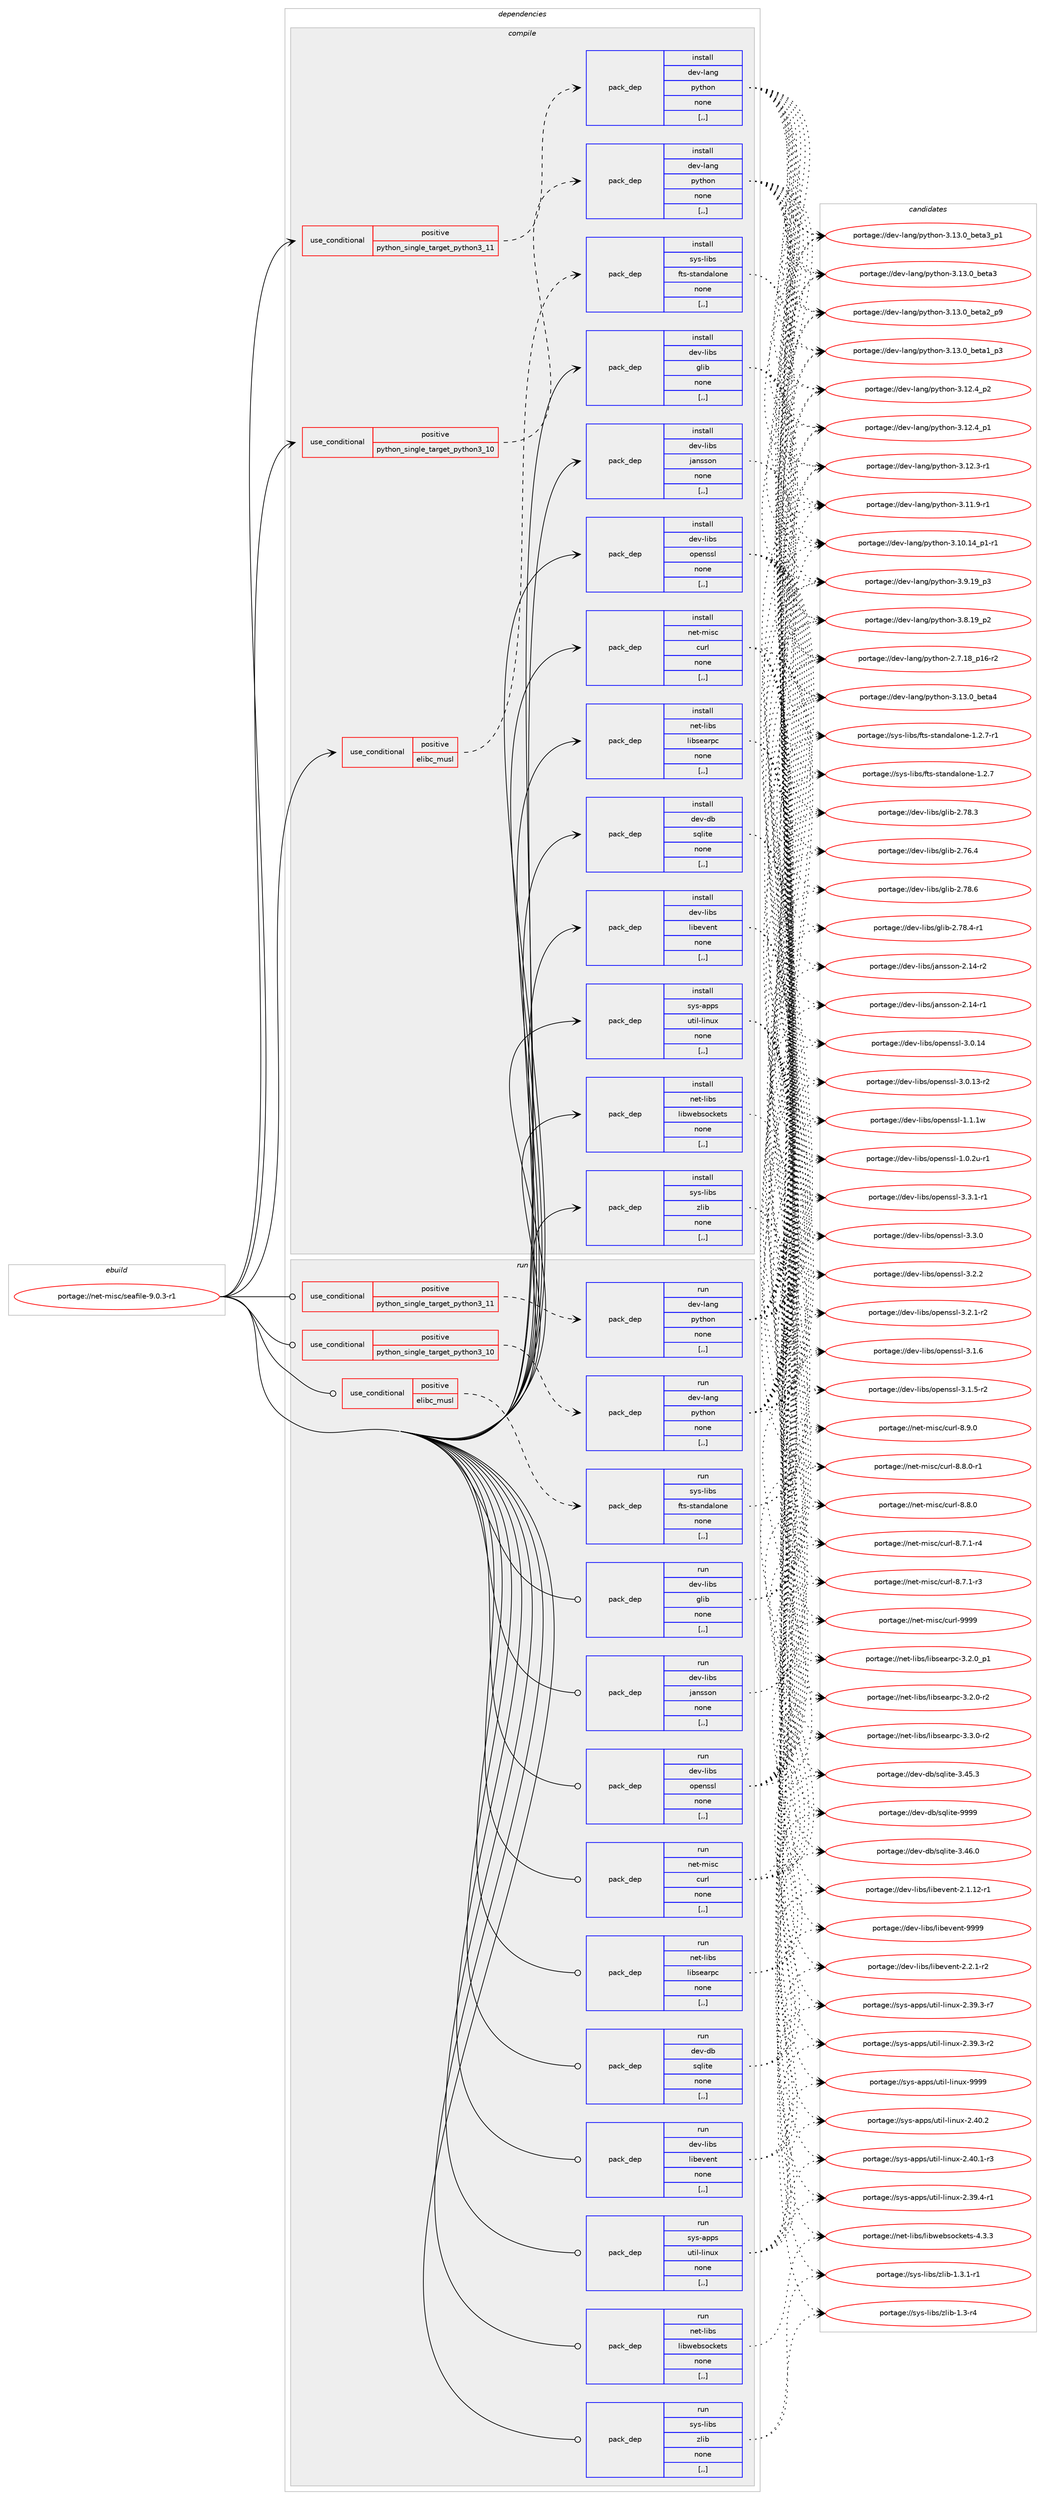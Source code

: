 digraph prolog {

# *************
# Graph options
# *************

newrank=true;
concentrate=true;
compound=true;
graph [rankdir=LR,fontname=Helvetica,fontsize=10,ranksep=1.5];#, ranksep=2.5, nodesep=0.2];
edge  [arrowhead=vee];
node  [fontname=Helvetica,fontsize=10];

# **********
# The ebuild
# **********

subgraph cluster_leftcol {
color=gray;
label=<<i>ebuild</i>>;
id [label="portage://net-misc/seafile-9.0.3-r1", color=red, width=4, href="../net-misc/seafile-9.0.3-r1.svg"];
}

# ****************
# The dependencies
# ****************

subgraph cluster_midcol {
color=gray;
label=<<i>dependencies</i>>;
subgraph cluster_compile {
fillcolor="#eeeeee";
style=filled;
label=<<i>compile</i>>;
subgraph cond98945 {
dependency375256 [label=<<TABLE BORDER="0" CELLBORDER="1" CELLSPACING="0" CELLPADDING="4"><TR><TD ROWSPAN="3" CELLPADDING="10">use_conditional</TD></TR><TR><TD>positive</TD></TR><TR><TD>elibc_musl</TD></TR></TABLE>>, shape=none, color=red];
subgraph pack273616 {
dependency375257 [label=<<TABLE BORDER="0" CELLBORDER="1" CELLSPACING="0" CELLPADDING="4" WIDTH="220"><TR><TD ROWSPAN="6" CELLPADDING="30">pack_dep</TD></TR><TR><TD WIDTH="110">install</TD></TR><TR><TD>sys-libs</TD></TR><TR><TD>fts-standalone</TD></TR><TR><TD>none</TD></TR><TR><TD>[,,]</TD></TR></TABLE>>, shape=none, color=blue];
}
dependency375256:e -> dependency375257:w [weight=20,style="dashed",arrowhead="vee"];
}
id:e -> dependency375256:w [weight=20,style="solid",arrowhead="vee"];
subgraph cond98946 {
dependency375258 [label=<<TABLE BORDER="0" CELLBORDER="1" CELLSPACING="0" CELLPADDING="4"><TR><TD ROWSPAN="3" CELLPADDING="10">use_conditional</TD></TR><TR><TD>positive</TD></TR><TR><TD>python_single_target_python3_10</TD></TR></TABLE>>, shape=none, color=red];
subgraph pack273617 {
dependency375259 [label=<<TABLE BORDER="0" CELLBORDER="1" CELLSPACING="0" CELLPADDING="4" WIDTH="220"><TR><TD ROWSPAN="6" CELLPADDING="30">pack_dep</TD></TR><TR><TD WIDTH="110">install</TD></TR><TR><TD>dev-lang</TD></TR><TR><TD>python</TD></TR><TR><TD>none</TD></TR><TR><TD>[,,]</TD></TR></TABLE>>, shape=none, color=blue];
}
dependency375258:e -> dependency375259:w [weight=20,style="dashed",arrowhead="vee"];
}
id:e -> dependency375258:w [weight=20,style="solid",arrowhead="vee"];
subgraph cond98947 {
dependency375260 [label=<<TABLE BORDER="0" CELLBORDER="1" CELLSPACING="0" CELLPADDING="4"><TR><TD ROWSPAN="3" CELLPADDING="10">use_conditional</TD></TR><TR><TD>positive</TD></TR><TR><TD>python_single_target_python3_11</TD></TR></TABLE>>, shape=none, color=red];
subgraph pack273618 {
dependency375261 [label=<<TABLE BORDER="0" CELLBORDER="1" CELLSPACING="0" CELLPADDING="4" WIDTH="220"><TR><TD ROWSPAN="6" CELLPADDING="30">pack_dep</TD></TR><TR><TD WIDTH="110">install</TD></TR><TR><TD>dev-lang</TD></TR><TR><TD>python</TD></TR><TR><TD>none</TD></TR><TR><TD>[,,]</TD></TR></TABLE>>, shape=none, color=blue];
}
dependency375260:e -> dependency375261:w [weight=20,style="dashed",arrowhead="vee"];
}
id:e -> dependency375260:w [weight=20,style="solid",arrowhead="vee"];
subgraph pack273619 {
dependency375262 [label=<<TABLE BORDER="0" CELLBORDER="1" CELLSPACING="0" CELLPADDING="4" WIDTH="220"><TR><TD ROWSPAN="6" CELLPADDING="30">pack_dep</TD></TR><TR><TD WIDTH="110">install</TD></TR><TR><TD>dev-db</TD></TR><TR><TD>sqlite</TD></TR><TR><TD>none</TD></TR><TR><TD>[,,]</TD></TR></TABLE>>, shape=none, color=blue];
}
id:e -> dependency375262:w [weight=20,style="solid",arrowhead="vee"];
subgraph pack273620 {
dependency375263 [label=<<TABLE BORDER="0" CELLBORDER="1" CELLSPACING="0" CELLPADDING="4" WIDTH="220"><TR><TD ROWSPAN="6" CELLPADDING="30">pack_dep</TD></TR><TR><TD WIDTH="110">install</TD></TR><TR><TD>dev-libs</TD></TR><TR><TD>glib</TD></TR><TR><TD>none</TD></TR><TR><TD>[,,]</TD></TR></TABLE>>, shape=none, color=blue];
}
id:e -> dependency375263:w [weight=20,style="solid",arrowhead="vee"];
subgraph pack273621 {
dependency375264 [label=<<TABLE BORDER="0" CELLBORDER="1" CELLSPACING="0" CELLPADDING="4" WIDTH="220"><TR><TD ROWSPAN="6" CELLPADDING="30">pack_dep</TD></TR><TR><TD WIDTH="110">install</TD></TR><TR><TD>dev-libs</TD></TR><TR><TD>jansson</TD></TR><TR><TD>none</TD></TR><TR><TD>[,,]</TD></TR></TABLE>>, shape=none, color=blue];
}
id:e -> dependency375264:w [weight=20,style="solid",arrowhead="vee"];
subgraph pack273622 {
dependency375265 [label=<<TABLE BORDER="0" CELLBORDER="1" CELLSPACING="0" CELLPADDING="4" WIDTH="220"><TR><TD ROWSPAN="6" CELLPADDING="30">pack_dep</TD></TR><TR><TD WIDTH="110">install</TD></TR><TR><TD>dev-libs</TD></TR><TR><TD>libevent</TD></TR><TR><TD>none</TD></TR><TR><TD>[,,]</TD></TR></TABLE>>, shape=none, color=blue];
}
id:e -> dependency375265:w [weight=20,style="solid",arrowhead="vee"];
subgraph pack273623 {
dependency375266 [label=<<TABLE BORDER="0" CELLBORDER="1" CELLSPACING="0" CELLPADDING="4" WIDTH="220"><TR><TD ROWSPAN="6" CELLPADDING="30">pack_dep</TD></TR><TR><TD WIDTH="110">install</TD></TR><TR><TD>dev-libs</TD></TR><TR><TD>openssl</TD></TR><TR><TD>none</TD></TR><TR><TD>[,,]</TD></TR></TABLE>>, shape=none, color=blue];
}
id:e -> dependency375266:w [weight=20,style="solid",arrowhead="vee"];
subgraph pack273624 {
dependency375267 [label=<<TABLE BORDER="0" CELLBORDER="1" CELLSPACING="0" CELLPADDING="4" WIDTH="220"><TR><TD ROWSPAN="6" CELLPADDING="30">pack_dep</TD></TR><TR><TD WIDTH="110">install</TD></TR><TR><TD>net-libs</TD></TR><TR><TD>libsearpc</TD></TR><TR><TD>none</TD></TR><TR><TD>[,,]</TD></TR></TABLE>>, shape=none, color=blue];
}
id:e -> dependency375267:w [weight=20,style="solid",arrowhead="vee"];
subgraph pack273625 {
dependency375268 [label=<<TABLE BORDER="0" CELLBORDER="1" CELLSPACING="0" CELLPADDING="4" WIDTH="220"><TR><TD ROWSPAN="6" CELLPADDING="30">pack_dep</TD></TR><TR><TD WIDTH="110">install</TD></TR><TR><TD>net-libs</TD></TR><TR><TD>libwebsockets</TD></TR><TR><TD>none</TD></TR><TR><TD>[,,]</TD></TR></TABLE>>, shape=none, color=blue];
}
id:e -> dependency375268:w [weight=20,style="solid",arrowhead="vee"];
subgraph pack273626 {
dependency375269 [label=<<TABLE BORDER="0" CELLBORDER="1" CELLSPACING="0" CELLPADDING="4" WIDTH="220"><TR><TD ROWSPAN="6" CELLPADDING="30">pack_dep</TD></TR><TR><TD WIDTH="110">install</TD></TR><TR><TD>net-misc</TD></TR><TR><TD>curl</TD></TR><TR><TD>none</TD></TR><TR><TD>[,,]</TD></TR></TABLE>>, shape=none, color=blue];
}
id:e -> dependency375269:w [weight=20,style="solid",arrowhead="vee"];
subgraph pack273627 {
dependency375270 [label=<<TABLE BORDER="0" CELLBORDER="1" CELLSPACING="0" CELLPADDING="4" WIDTH="220"><TR><TD ROWSPAN="6" CELLPADDING="30">pack_dep</TD></TR><TR><TD WIDTH="110">install</TD></TR><TR><TD>sys-apps</TD></TR><TR><TD>util-linux</TD></TR><TR><TD>none</TD></TR><TR><TD>[,,]</TD></TR></TABLE>>, shape=none, color=blue];
}
id:e -> dependency375270:w [weight=20,style="solid",arrowhead="vee"];
subgraph pack273628 {
dependency375271 [label=<<TABLE BORDER="0" CELLBORDER="1" CELLSPACING="0" CELLPADDING="4" WIDTH="220"><TR><TD ROWSPAN="6" CELLPADDING="30">pack_dep</TD></TR><TR><TD WIDTH="110">install</TD></TR><TR><TD>sys-libs</TD></TR><TR><TD>zlib</TD></TR><TR><TD>none</TD></TR><TR><TD>[,,]</TD></TR></TABLE>>, shape=none, color=blue];
}
id:e -> dependency375271:w [weight=20,style="solid",arrowhead="vee"];
}
subgraph cluster_compileandrun {
fillcolor="#eeeeee";
style=filled;
label=<<i>compile and run</i>>;
}
subgraph cluster_run {
fillcolor="#eeeeee";
style=filled;
label=<<i>run</i>>;
subgraph cond98948 {
dependency375272 [label=<<TABLE BORDER="0" CELLBORDER="1" CELLSPACING="0" CELLPADDING="4"><TR><TD ROWSPAN="3" CELLPADDING="10">use_conditional</TD></TR><TR><TD>positive</TD></TR><TR><TD>elibc_musl</TD></TR></TABLE>>, shape=none, color=red];
subgraph pack273629 {
dependency375273 [label=<<TABLE BORDER="0" CELLBORDER="1" CELLSPACING="0" CELLPADDING="4" WIDTH="220"><TR><TD ROWSPAN="6" CELLPADDING="30">pack_dep</TD></TR><TR><TD WIDTH="110">run</TD></TR><TR><TD>sys-libs</TD></TR><TR><TD>fts-standalone</TD></TR><TR><TD>none</TD></TR><TR><TD>[,,]</TD></TR></TABLE>>, shape=none, color=blue];
}
dependency375272:e -> dependency375273:w [weight=20,style="dashed",arrowhead="vee"];
}
id:e -> dependency375272:w [weight=20,style="solid",arrowhead="odot"];
subgraph cond98949 {
dependency375274 [label=<<TABLE BORDER="0" CELLBORDER="1" CELLSPACING="0" CELLPADDING="4"><TR><TD ROWSPAN="3" CELLPADDING="10">use_conditional</TD></TR><TR><TD>positive</TD></TR><TR><TD>python_single_target_python3_10</TD></TR></TABLE>>, shape=none, color=red];
subgraph pack273630 {
dependency375275 [label=<<TABLE BORDER="0" CELLBORDER="1" CELLSPACING="0" CELLPADDING="4" WIDTH="220"><TR><TD ROWSPAN="6" CELLPADDING="30">pack_dep</TD></TR><TR><TD WIDTH="110">run</TD></TR><TR><TD>dev-lang</TD></TR><TR><TD>python</TD></TR><TR><TD>none</TD></TR><TR><TD>[,,]</TD></TR></TABLE>>, shape=none, color=blue];
}
dependency375274:e -> dependency375275:w [weight=20,style="dashed",arrowhead="vee"];
}
id:e -> dependency375274:w [weight=20,style="solid",arrowhead="odot"];
subgraph cond98950 {
dependency375276 [label=<<TABLE BORDER="0" CELLBORDER="1" CELLSPACING="0" CELLPADDING="4"><TR><TD ROWSPAN="3" CELLPADDING="10">use_conditional</TD></TR><TR><TD>positive</TD></TR><TR><TD>python_single_target_python3_11</TD></TR></TABLE>>, shape=none, color=red];
subgraph pack273631 {
dependency375277 [label=<<TABLE BORDER="0" CELLBORDER="1" CELLSPACING="0" CELLPADDING="4" WIDTH="220"><TR><TD ROWSPAN="6" CELLPADDING="30">pack_dep</TD></TR><TR><TD WIDTH="110">run</TD></TR><TR><TD>dev-lang</TD></TR><TR><TD>python</TD></TR><TR><TD>none</TD></TR><TR><TD>[,,]</TD></TR></TABLE>>, shape=none, color=blue];
}
dependency375276:e -> dependency375277:w [weight=20,style="dashed",arrowhead="vee"];
}
id:e -> dependency375276:w [weight=20,style="solid",arrowhead="odot"];
subgraph pack273632 {
dependency375278 [label=<<TABLE BORDER="0" CELLBORDER="1" CELLSPACING="0" CELLPADDING="4" WIDTH="220"><TR><TD ROWSPAN="6" CELLPADDING="30">pack_dep</TD></TR><TR><TD WIDTH="110">run</TD></TR><TR><TD>dev-db</TD></TR><TR><TD>sqlite</TD></TR><TR><TD>none</TD></TR><TR><TD>[,,]</TD></TR></TABLE>>, shape=none, color=blue];
}
id:e -> dependency375278:w [weight=20,style="solid",arrowhead="odot"];
subgraph pack273633 {
dependency375279 [label=<<TABLE BORDER="0" CELLBORDER="1" CELLSPACING="0" CELLPADDING="4" WIDTH="220"><TR><TD ROWSPAN="6" CELLPADDING="30">pack_dep</TD></TR><TR><TD WIDTH="110">run</TD></TR><TR><TD>dev-libs</TD></TR><TR><TD>glib</TD></TR><TR><TD>none</TD></TR><TR><TD>[,,]</TD></TR></TABLE>>, shape=none, color=blue];
}
id:e -> dependency375279:w [weight=20,style="solid",arrowhead="odot"];
subgraph pack273634 {
dependency375280 [label=<<TABLE BORDER="0" CELLBORDER="1" CELLSPACING="0" CELLPADDING="4" WIDTH="220"><TR><TD ROWSPAN="6" CELLPADDING="30">pack_dep</TD></TR><TR><TD WIDTH="110">run</TD></TR><TR><TD>dev-libs</TD></TR><TR><TD>jansson</TD></TR><TR><TD>none</TD></TR><TR><TD>[,,]</TD></TR></TABLE>>, shape=none, color=blue];
}
id:e -> dependency375280:w [weight=20,style="solid",arrowhead="odot"];
subgraph pack273635 {
dependency375281 [label=<<TABLE BORDER="0" CELLBORDER="1" CELLSPACING="0" CELLPADDING="4" WIDTH="220"><TR><TD ROWSPAN="6" CELLPADDING="30">pack_dep</TD></TR><TR><TD WIDTH="110">run</TD></TR><TR><TD>dev-libs</TD></TR><TR><TD>libevent</TD></TR><TR><TD>none</TD></TR><TR><TD>[,,]</TD></TR></TABLE>>, shape=none, color=blue];
}
id:e -> dependency375281:w [weight=20,style="solid",arrowhead="odot"];
subgraph pack273636 {
dependency375282 [label=<<TABLE BORDER="0" CELLBORDER="1" CELLSPACING="0" CELLPADDING="4" WIDTH="220"><TR><TD ROWSPAN="6" CELLPADDING="30">pack_dep</TD></TR><TR><TD WIDTH="110">run</TD></TR><TR><TD>dev-libs</TD></TR><TR><TD>openssl</TD></TR><TR><TD>none</TD></TR><TR><TD>[,,]</TD></TR></TABLE>>, shape=none, color=blue];
}
id:e -> dependency375282:w [weight=20,style="solid",arrowhead="odot"];
subgraph pack273637 {
dependency375283 [label=<<TABLE BORDER="0" CELLBORDER="1" CELLSPACING="0" CELLPADDING="4" WIDTH="220"><TR><TD ROWSPAN="6" CELLPADDING="30">pack_dep</TD></TR><TR><TD WIDTH="110">run</TD></TR><TR><TD>net-libs</TD></TR><TR><TD>libsearpc</TD></TR><TR><TD>none</TD></TR><TR><TD>[,,]</TD></TR></TABLE>>, shape=none, color=blue];
}
id:e -> dependency375283:w [weight=20,style="solid",arrowhead="odot"];
subgraph pack273638 {
dependency375284 [label=<<TABLE BORDER="0" CELLBORDER="1" CELLSPACING="0" CELLPADDING="4" WIDTH="220"><TR><TD ROWSPAN="6" CELLPADDING="30">pack_dep</TD></TR><TR><TD WIDTH="110">run</TD></TR><TR><TD>net-libs</TD></TR><TR><TD>libwebsockets</TD></TR><TR><TD>none</TD></TR><TR><TD>[,,]</TD></TR></TABLE>>, shape=none, color=blue];
}
id:e -> dependency375284:w [weight=20,style="solid",arrowhead="odot"];
subgraph pack273639 {
dependency375285 [label=<<TABLE BORDER="0" CELLBORDER="1" CELLSPACING="0" CELLPADDING="4" WIDTH="220"><TR><TD ROWSPAN="6" CELLPADDING="30">pack_dep</TD></TR><TR><TD WIDTH="110">run</TD></TR><TR><TD>net-misc</TD></TR><TR><TD>curl</TD></TR><TR><TD>none</TD></TR><TR><TD>[,,]</TD></TR></TABLE>>, shape=none, color=blue];
}
id:e -> dependency375285:w [weight=20,style="solid",arrowhead="odot"];
subgraph pack273640 {
dependency375286 [label=<<TABLE BORDER="0" CELLBORDER="1" CELLSPACING="0" CELLPADDING="4" WIDTH="220"><TR><TD ROWSPAN="6" CELLPADDING="30">pack_dep</TD></TR><TR><TD WIDTH="110">run</TD></TR><TR><TD>sys-apps</TD></TR><TR><TD>util-linux</TD></TR><TR><TD>none</TD></TR><TR><TD>[,,]</TD></TR></TABLE>>, shape=none, color=blue];
}
id:e -> dependency375286:w [weight=20,style="solid",arrowhead="odot"];
subgraph pack273641 {
dependency375287 [label=<<TABLE BORDER="0" CELLBORDER="1" CELLSPACING="0" CELLPADDING="4" WIDTH="220"><TR><TD ROWSPAN="6" CELLPADDING="30">pack_dep</TD></TR><TR><TD WIDTH="110">run</TD></TR><TR><TD>sys-libs</TD></TR><TR><TD>zlib</TD></TR><TR><TD>none</TD></TR><TR><TD>[,,]</TD></TR></TABLE>>, shape=none, color=blue];
}
id:e -> dependency375287:w [weight=20,style="solid",arrowhead="odot"];
}
}

# **************
# The candidates
# **************

subgraph cluster_choices {
rank=same;
color=gray;
label=<<i>candidates</i>>;

subgraph choice273616 {
color=black;
nodesep=1;
choice1151211154510810598115471021161154511511697110100971081111101014549465046554511449 [label="portage://sys-libs/fts-standalone-1.2.7-r1", color=red, width=4,href="../sys-libs/fts-standalone-1.2.7-r1.svg"];
choice115121115451081059811547102116115451151169711010097108111110101454946504655 [label="portage://sys-libs/fts-standalone-1.2.7", color=red, width=4,href="../sys-libs/fts-standalone-1.2.7.svg"];
dependency375257:e -> choice1151211154510810598115471021161154511511697110100971081111101014549465046554511449:w [style=dotted,weight="100"];
dependency375257:e -> choice115121115451081059811547102116115451151169711010097108111110101454946504655:w [style=dotted,weight="100"];
}
subgraph choice273617 {
color=black;
nodesep=1;
choice1001011184510897110103471121211161041111104551464951464895981011169752 [label="portage://dev-lang/python-3.13.0_beta4", color=red, width=4,href="../dev-lang/python-3.13.0_beta4.svg"];
choice10010111845108971101034711212111610411111045514649514648959810111697519511249 [label="portage://dev-lang/python-3.13.0_beta3_p1", color=red, width=4,href="../dev-lang/python-3.13.0_beta3_p1.svg"];
choice1001011184510897110103471121211161041111104551464951464895981011169751 [label="portage://dev-lang/python-3.13.0_beta3", color=red, width=4,href="../dev-lang/python-3.13.0_beta3.svg"];
choice10010111845108971101034711212111610411111045514649514648959810111697509511257 [label="portage://dev-lang/python-3.13.0_beta2_p9", color=red, width=4,href="../dev-lang/python-3.13.0_beta2_p9.svg"];
choice10010111845108971101034711212111610411111045514649514648959810111697499511251 [label="portage://dev-lang/python-3.13.0_beta1_p3", color=red, width=4,href="../dev-lang/python-3.13.0_beta1_p3.svg"];
choice100101118451089711010347112121116104111110455146495046529511250 [label="portage://dev-lang/python-3.12.4_p2", color=red, width=4,href="../dev-lang/python-3.12.4_p2.svg"];
choice100101118451089711010347112121116104111110455146495046529511249 [label="portage://dev-lang/python-3.12.4_p1", color=red, width=4,href="../dev-lang/python-3.12.4_p1.svg"];
choice100101118451089711010347112121116104111110455146495046514511449 [label="portage://dev-lang/python-3.12.3-r1", color=red, width=4,href="../dev-lang/python-3.12.3-r1.svg"];
choice100101118451089711010347112121116104111110455146494946574511449 [label="portage://dev-lang/python-3.11.9-r1", color=red, width=4,href="../dev-lang/python-3.11.9-r1.svg"];
choice100101118451089711010347112121116104111110455146494846495295112494511449 [label="portage://dev-lang/python-3.10.14_p1-r1", color=red, width=4,href="../dev-lang/python-3.10.14_p1-r1.svg"];
choice100101118451089711010347112121116104111110455146574649579511251 [label="portage://dev-lang/python-3.9.19_p3", color=red, width=4,href="../dev-lang/python-3.9.19_p3.svg"];
choice100101118451089711010347112121116104111110455146564649579511250 [label="portage://dev-lang/python-3.8.19_p2", color=red, width=4,href="../dev-lang/python-3.8.19_p2.svg"];
choice100101118451089711010347112121116104111110455046554649569511249544511450 [label="portage://dev-lang/python-2.7.18_p16-r2", color=red, width=4,href="../dev-lang/python-2.7.18_p16-r2.svg"];
dependency375259:e -> choice1001011184510897110103471121211161041111104551464951464895981011169752:w [style=dotted,weight="100"];
dependency375259:e -> choice10010111845108971101034711212111610411111045514649514648959810111697519511249:w [style=dotted,weight="100"];
dependency375259:e -> choice1001011184510897110103471121211161041111104551464951464895981011169751:w [style=dotted,weight="100"];
dependency375259:e -> choice10010111845108971101034711212111610411111045514649514648959810111697509511257:w [style=dotted,weight="100"];
dependency375259:e -> choice10010111845108971101034711212111610411111045514649514648959810111697499511251:w [style=dotted,weight="100"];
dependency375259:e -> choice100101118451089711010347112121116104111110455146495046529511250:w [style=dotted,weight="100"];
dependency375259:e -> choice100101118451089711010347112121116104111110455146495046529511249:w [style=dotted,weight="100"];
dependency375259:e -> choice100101118451089711010347112121116104111110455146495046514511449:w [style=dotted,weight="100"];
dependency375259:e -> choice100101118451089711010347112121116104111110455146494946574511449:w [style=dotted,weight="100"];
dependency375259:e -> choice100101118451089711010347112121116104111110455146494846495295112494511449:w [style=dotted,weight="100"];
dependency375259:e -> choice100101118451089711010347112121116104111110455146574649579511251:w [style=dotted,weight="100"];
dependency375259:e -> choice100101118451089711010347112121116104111110455146564649579511250:w [style=dotted,weight="100"];
dependency375259:e -> choice100101118451089711010347112121116104111110455046554649569511249544511450:w [style=dotted,weight="100"];
}
subgraph choice273618 {
color=black;
nodesep=1;
choice1001011184510897110103471121211161041111104551464951464895981011169752 [label="portage://dev-lang/python-3.13.0_beta4", color=red, width=4,href="../dev-lang/python-3.13.0_beta4.svg"];
choice10010111845108971101034711212111610411111045514649514648959810111697519511249 [label="portage://dev-lang/python-3.13.0_beta3_p1", color=red, width=4,href="../dev-lang/python-3.13.0_beta3_p1.svg"];
choice1001011184510897110103471121211161041111104551464951464895981011169751 [label="portage://dev-lang/python-3.13.0_beta3", color=red, width=4,href="../dev-lang/python-3.13.0_beta3.svg"];
choice10010111845108971101034711212111610411111045514649514648959810111697509511257 [label="portage://dev-lang/python-3.13.0_beta2_p9", color=red, width=4,href="../dev-lang/python-3.13.0_beta2_p9.svg"];
choice10010111845108971101034711212111610411111045514649514648959810111697499511251 [label="portage://dev-lang/python-3.13.0_beta1_p3", color=red, width=4,href="../dev-lang/python-3.13.0_beta1_p3.svg"];
choice100101118451089711010347112121116104111110455146495046529511250 [label="portage://dev-lang/python-3.12.4_p2", color=red, width=4,href="../dev-lang/python-3.12.4_p2.svg"];
choice100101118451089711010347112121116104111110455146495046529511249 [label="portage://dev-lang/python-3.12.4_p1", color=red, width=4,href="../dev-lang/python-3.12.4_p1.svg"];
choice100101118451089711010347112121116104111110455146495046514511449 [label="portage://dev-lang/python-3.12.3-r1", color=red, width=4,href="../dev-lang/python-3.12.3-r1.svg"];
choice100101118451089711010347112121116104111110455146494946574511449 [label="portage://dev-lang/python-3.11.9-r1", color=red, width=4,href="../dev-lang/python-3.11.9-r1.svg"];
choice100101118451089711010347112121116104111110455146494846495295112494511449 [label="portage://dev-lang/python-3.10.14_p1-r1", color=red, width=4,href="../dev-lang/python-3.10.14_p1-r1.svg"];
choice100101118451089711010347112121116104111110455146574649579511251 [label="portage://dev-lang/python-3.9.19_p3", color=red, width=4,href="../dev-lang/python-3.9.19_p3.svg"];
choice100101118451089711010347112121116104111110455146564649579511250 [label="portage://dev-lang/python-3.8.19_p2", color=red, width=4,href="../dev-lang/python-3.8.19_p2.svg"];
choice100101118451089711010347112121116104111110455046554649569511249544511450 [label="portage://dev-lang/python-2.7.18_p16-r2", color=red, width=4,href="../dev-lang/python-2.7.18_p16-r2.svg"];
dependency375261:e -> choice1001011184510897110103471121211161041111104551464951464895981011169752:w [style=dotted,weight="100"];
dependency375261:e -> choice10010111845108971101034711212111610411111045514649514648959810111697519511249:w [style=dotted,weight="100"];
dependency375261:e -> choice1001011184510897110103471121211161041111104551464951464895981011169751:w [style=dotted,weight="100"];
dependency375261:e -> choice10010111845108971101034711212111610411111045514649514648959810111697509511257:w [style=dotted,weight="100"];
dependency375261:e -> choice10010111845108971101034711212111610411111045514649514648959810111697499511251:w [style=dotted,weight="100"];
dependency375261:e -> choice100101118451089711010347112121116104111110455146495046529511250:w [style=dotted,weight="100"];
dependency375261:e -> choice100101118451089711010347112121116104111110455146495046529511249:w [style=dotted,weight="100"];
dependency375261:e -> choice100101118451089711010347112121116104111110455146495046514511449:w [style=dotted,weight="100"];
dependency375261:e -> choice100101118451089711010347112121116104111110455146494946574511449:w [style=dotted,weight="100"];
dependency375261:e -> choice100101118451089711010347112121116104111110455146494846495295112494511449:w [style=dotted,weight="100"];
dependency375261:e -> choice100101118451089711010347112121116104111110455146574649579511251:w [style=dotted,weight="100"];
dependency375261:e -> choice100101118451089711010347112121116104111110455146564649579511250:w [style=dotted,weight="100"];
dependency375261:e -> choice100101118451089711010347112121116104111110455046554649569511249544511450:w [style=dotted,weight="100"];
}
subgraph choice273619 {
color=black;
nodesep=1;
choice1001011184510098471151131081051161014557575757 [label="portage://dev-db/sqlite-9999", color=red, width=4,href="../dev-db/sqlite-9999.svg"];
choice10010111845100984711511310810511610145514652544648 [label="portage://dev-db/sqlite-3.46.0", color=red, width=4,href="../dev-db/sqlite-3.46.0.svg"];
choice10010111845100984711511310810511610145514652534651 [label="portage://dev-db/sqlite-3.45.3", color=red, width=4,href="../dev-db/sqlite-3.45.3.svg"];
dependency375262:e -> choice1001011184510098471151131081051161014557575757:w [style=dotted,weight="100"];
dependency375262:e -> choice10010111845100984711511310810511610145514652544648:w [style=dotted,weight="100"];
dependency375262:e -> choice10010111845100984711511310810511610145514652534651:w [style=dotted,weight="100"];
}
subgraph choice273620 {
color=black;
nodesep=1;
choice1001011184510810598115471031081059845504655564654 [label="portage://dev-libs/glib-2.78.6", color=red, width=4,href="../dev-libs/glib-2.78.6.svg"];
choice10010111845108105981154710310810598455046555646524511449 [label="portage://dev-libs/glib-2.78.4-r1", color=red, width=4,href="../dev-libs/glib-2.78.4-r1.svg"];
choice1001011184510810598115471031081059845504655564651 [label="portage://dev-libs/glib-2.78.3", color=red, width=4,href="../dev-libs/glib-2.78.3.svg"];
choice1001011184510810598115471031081059845504655544652 [label="portage://dev-libs/glib-2.76.4", color=red, width=4,href="../dev-libs/glib-2.76.4.svg"];
dependency375263:e -> choice1001011184510810598115471031081059845504655564654:w [style=dotted,weight="100"];
dependency375263:e -> choice10010111845108105981154710310810598455046555646524511449:w [style=dotted,weight="100"];
dependency375263:e -> choice1001011184510810598115471031081059845504655564651:w [style=dotted,weight="100"];
dependency375263:e -> choice1001011184510810598115471031081059845504655544652:w [style=dotted,weight="100"];
}
subgraph choice273621 {
color=black;
nodesep=1;
choice1001011184510810598115471069711011511511111045504649524511450 [label="portage://dev-libs/jansson-2.14-r2", color=red, width=4,href="../dev-libs/jansson-2.14-r2.svg"];
choice1001011184510810598115471069711011511511111045504649524511449 [label="portage://dev-libs/jansson-2.14-r1", color=red, width=4,href="../dev-libs/jansson-2.14-r1.svg"];
dependency375264:e -> choice1001011184510810598115471069711011511511111045504649524511450:w [style=dotted,weight="100"];
dependency375264:e -> choice1001011184510810598115471069711011511511111045504649524511449:w [style=dotted,weight="100"];
}
subgraph choice273622 {
color=black;
nodesep=1;
choice100101118451081059811547108105981011181011101164557575757 [label="portage://dev-libs/libevent-9999", color=red, width=4,href="../dev-libs/libevent-9999.svg"];
choice100101118451081059811547108105981011181011101164550465046494511450 [label="portage://dev-libs/libevent-2.2.1-r2", color=red, width=4,href="../dev-libs/libevent-2.2.1-r2.svg"];
choice10010111845108105981154710810598101118101110116455046494649504511449 [label="portage://dev-libs/libevent-2.1.12-r1", color=red, width=4,href="../dev-libs/libevent-2.1.12-r1.svg"];
dependency375265:e -> choice100101118451081059811547108105981011181011101164557575757:w [style=dotted,weight="100"];
dependency375265:e -> choice100101118451081059811547108105981011181011101164550465046494511450:w [style=dotted,weight="100"];
dependency375265:e -> choice10010111845108105981154710810598101118101110116455046494649504511449:w [style=dotted,weight="100"];
}
subgraph choice273623 {
color=black;
nodesep=1;
choice1001011184510810598115471111121011101151151084551465146494511449 [label="portage://dev-libs/openssl-3.3.1-r1", color=red, width=4,href="../dev-libs/openssl-3.3.1-r1.svg"];
choice100101118451081059811547111112101110115115108455146514648 [label="portage://dev-libs/openssl-3.3.0", color=red, width=4,href="../dev-libs/openssl-3.3.0.svg"];
choice100101118451081059811547111112101110115115108455146504650 [label="portage://dev-libs/openssl-3.2.2", color=red, width=4,href="../dev-libs/openssl-3.2.2.svg"];
choice1001011184510810598115471111121011101151151084551465046494511450 [label="portage://dev-libs/openssl-3.2.1-r2", color=red, width=4,href="../dev-libs/openssl-3.2.1-r2.svg"];
choice100101118451081059811547111112101110115115108455146494654 [label="portage://dev-libs/openssl-3.1.6", color=red, width=4,href="../dev-libs/openssl-3.1.6.svg"];
choice1001011184510810598115471111121011101151151084551464946534511450 [label="portage://dev-libs/openssl-3.1.5-r2", color=red, width=4,href="../dev-libs/openssl-3.1.5-r2.svg"];
choice10010111845108105981154711111210111011511510845514648464952 [label="portage://dev-libs/openssl-3.0.14", color=red, width=4,href="../dev-libs/openssl-3.0.14.svg"];
choice100101118451081059811547111112101110115115108455146484649514511450 [label="portage://dev-libs/openssl-3.0.13-r2", color=red, width=4,href="../dev-libs/openssl-3.0.13-r2.svg"];
choice100101118451081059811547111112101110115115108454946494649119 [label="portage://dev-libs/openssl-1.1.1w", color=red, width=4,href="../dev-libs/openssl-1.1.1w.svg"];
choice1001011184510810598115471111121011101151151084549464846501174511449 [label="portage://dev-libs/openssl-1.0.2u-r1", color=red, width=4,href="../dev-libs/openssl-1.0.2u-r1.svg"];
dependency375266:e -> choice1001011184510810598115471111121011101151151084551465146494511449:w [style=dotted,weight="100"];
dependency375266:e -> choice100101118451081059811547111112101110115115108455146514648:w [style=dotted,weight="100"];
dependency375266:e -> choice100101118451081059811547111112101110115115108455146504650:w [style=dotted,weight="100"];
dependency375266:e -> choice1001011184510810598115471111121011101151151084551465046494511450:w [style=dotted,weight="100"];
dependency375266:e -> choice100101118451081059811547111112101110115115108455146494654:w [style=dotted,weight="100"];
dependency375266:e -> choice1001011184510810598115471111121011101151151084551464946534511450:w [style=dotted,weight="100"];
dependency375266:e -> choice10010111845108105981154711111210111011511510845514648464952:w [style=dotted,weight="100"];
dependency375266:e -> choice100101118451081059811547111112101110115115108455146484649514511450:w [style=dotted,weight="100"];
dependency375266:e -> choice100101118451081059811547111112101110115115108454946494649119:w [style=dotted,weight="100"];
dependency375266:e -> choice1001011184510810598115471111121011101151151084549464846501174511449:w [style=dotted,weight="100"];
}
subgraph choice273624 {
color=black;
nodesep=1;
choice1101011164510810598115471081059811510197114112994551465146484511450 [label="portage://net-libs/libsearpc-3.3.0-r2", color=red, width=4,href="../net-libs/libsearpc-3.3.0-r2.svg"];
choice1101011164510810598115471081059811510197114112994551465046489511249 [label="portage://net-libs/libsearpc-3.2.0_p1", color=red, width=4,href="../net-libs/libsearpc-3.2.0_p1.svg"];
choice1101011164510810598115471081059811510197114112994551465046484511450 [label="portage://net-libs/libsearpc-3.2.0-r2", color=red, width=4,href="../net-libs/libsearpc-3.2.0-r2.svg"];
dependency375267:e -> choice1101011164510810598115471081059811510197114112994551465146484511450:w [style=dotted,weight="100"];
dependency375267:e -> choice1101011164510810598115471081059811510197114112994551465046489511249:w [style=dotted,weight="100"];
dependency375267:e -> choice1101011164510810598115471081059811510197114112994551465046484511450:w [style=dotted,weight="100"];
}
subgraph choice273625 {
color=black;
nodesep=1;
choice110101116451081059811547108105981191019811511199107101116115455246514651 [label="portage://net-libs/libwebsockets-4.3.3", color=red, width=4,href="../net-libs/libwebsockets-4.3.3.svg"];
dependency375268:e -> choice110101116451081059811547108105981191019811511199107101116115455246514651:w [style=dotted,weight="100"];
}
subgraph choice273626 {
color=black;
nodesep=1;
choice110101116451091051159947991171141084557575757 [label="portage://net-misc/curl-9999", color=red, width=4,href="../net-misc/curl-9999.svg"];
choice11010111645109105115994799117114108455646574648 [label="portage://net-misc/curl-8.9.0", color=red, width=4,href="../net-misc/curl-8.9.0.svg"];
choice110101116451091051159947991171141084556465646484511449 [label="portage://net-misc/curl-8.8.0-r1", color=red, width=4,href="../net-misc/curl-8.8.0-r1.svg"];
choice11010111645109105115994799117114108455646564648 [label="portage://net-misc/curl-8.8.0", color=red, width=4,href="../net-misc/curl-8.8.0.svg"];
choice110101116451091051159947991171141084556465546494511452 [label="portage://net-misc/curl-8.7.1-r4", color=red, width=4,href="../net-misc/curl-8.7.1-r4.svg"];
choice110101116451091051159947991171141084556465546494511451 [label="portage://net-misc/curl-8.7.1-r3", color=red, width=4,href="../net-misc/curl-8.7.1-r3.svg"];
dependency375269:e -> choice110101116451091051159947991171141084557575757:w [style=dotted,weight="100"];
dependency375269:e -> choice11010111645109105115994799117114108455646574648:w [style=dotted,weight="100"];
dependency375269:e -> choice110101116451091051159947991171141084556465646484511449:w [style=dotted,weight="100"];
dependency375269:e -> choice11010111645109105115994799117114108455646564648:w [style=dotted,weight="100"];
dependency375269:e -> choice110101116451091051159947991171141084556465546494511452:w [style=dotted,weight="100"];
dependency375269:e -> choice110101116451091051159947991171141084556465546494511451:w [style=dotted,weight="100"];
}
subgraph choice273627 {
color=black;
nodesep=1;
choice115121115459711211211547117116105108451081051101171204557575757 [label="portage://sys-apps/util-linux-9999", color=red, width=4,href="../sys-apps/util-linux-9999.svg"];
choice1151211154597112112115471171161051084510810511011712045504652484650 [label="portage://sys-apps/util-linux-2.40.2", color=red, width=4,href="../sys-apps/util-linux-2.40.2.svg"];
choice11512111545971121121154711711610510845108105110117120455046524846494511451 [label="portage://sys-apps/util-linux-2.40.1-r3", color=red, width=4,href="../sys-apps/util-linux-2.40.1-r3.svg"];
choice11512111545971121121154711711610510845108105110117120455046515746524511449 [label="portage://sys-apps/util-linux-2.39.4-r1", color=red, width=4,href="../sys-apps/util-linux-2.39.4-r1.svg"];
choice11512111545971121121154711711610510845108105110117120455046515746514511455 [label="portage://sys-apps/util-linux-2.39.3-r7", color=red, width=4,href="../sys-apps/util-linux-2.39.3-r7.svg"];
choice11512111545971121121154711711610510845108105110117120455046515746514511450 [label="portage://sys-apps/util-linux-2.39.3-r2", color=red, width=4,href="../sys-apps/util-linux-2.39.3-r2.svg"];
dependency375270:e -> choice115121115459711211211547117116105108451081051101171204557575757:w [style=dotted,weight="100"];
dependency375270:e -> choice1151211154597112112115471171161051084510810511011712045504652484650:w [style=dotted,weight="100"];
dependency375270:e -> choice11512111545971121121154711711610510845108105110117120455046524846494511451:w [style=dotted,weight="100"];
dependency375270:e -> choice11512111545971121121154711711610510845108105110117120455046515746524511449:w [style=dotted,weight="100"];
dependency375270:e -> choice11512111545971121121154711711610510845108105110117120455046515746514511455:w [style=dotted,weight="100"];
dependency375270:e -> choice11512111545971121121154711711610510845108105110117120455046515746514511450:w [style=dotted,weight="100"];
}
subgraph choice273628 {
color=black;
nodesep=1;
choice115121115451081059811547122108105984549465146494511449 [label="portage://sys-libs/zlib-1.3.1-r1", color=red, width=4,href="../sys-libs/zlib-1.3.1-r1.svg"];
choice11512111545108105981154712210810598454946514511452 [label="portage://sys-libs/zlib-1.3-r4", color=red, width=4,href="../sys-libs/zlib-1.3-r4.svg"];
dependency375271:e -> choice115121115451081059811547122108105984549465146494511449:w [style=dotted,weight="100"];
dependency375271:e -> choice11512111545108105981154712210810598454946514511452:w [style=dotted,weight="100"];
}
subgraph choice273629 {
color=black;
nodesep=1;
choice1151211154510810598115471021161154511511697110100971081111101014549465046554511449 [label="portage://sys-libs/fts-standalone-1.2.7-r1", color=red, width=4,href="../sys-libs/fts-standalone-1.2.7-r1.svg"];
choice115121115451081059811547102116115451151169711010097108111110101454946504655 [label="portage://sys-libs/fts-standalone-1.2.7", color=red, width=4,href="../sys-libs/fts-standalone-1.2.7.svg"];
dependency375273:e -> choice1151211154510810598115471021161154511511697110100971081111101014549465046554511449:w [style=dotted,weight="100"];
dependency375273:e -> choice115121115451081059811547102116115451151169711010097108111110101454946504655:w [style=dotted,weight="100"];
}
subgraph choice273630 {
color=black;
nodesep=1;
choice1001011184510897110103471121211161041111104551464951464895981011169752 [label="portage://dev-lang/python-3.13.0_beta4", color=red, width=4,href="../dev-lang/python-3.13.0_beta4.svg"];
choice10010111845108971101034711212111610411111045514649514648959810111697519511249 [label="portage://dev-lang/python-3.13.0_beta3_p1", color=red, width=4,href="../dev-lang/python-3.13.0_beta3_p1.svg"];
choice1001011184510897110103471121211161041111104551464951464895981011169751 [label="portage://dev-lang/python-3.13.0_beta3", color=red, width=4,href="../dev-lang/python-3.13.0_beta3.svg"];
choice10010111845108971101034711212111610411111045514649514648959810111697509511257 [label="portage://dev-lang/python-3.13.0_beta2_p9", color=red, width=4,href="../dev-lang/python-3.13.0_beta2_p9.svg"];
choice10010111845108971101034711212111610411111045514649514648959810111697499511251 [label="portage://dev-lang/python-3.13.0_beta1_p3", color=red, width=4,href="../dev-lang/python-3.13.0_beta1_p3.svg"];
choice100101118451089711010347112121116104111110455146495046529511250 [label="portage://dev-lang/python-3.12.4_p2", color=red, width=4,href="../dev-lang/python-3.12.4_p2.svg"];
choice100101118451089711010347112121116104111110455146495046529511249 [label="portage://dev-lang/python-3.12.4_p1", color=red, width=4,href="../dev-lang/python-3.12.4_p1.svg"];
choice100101118451089711010347112121116104111110455146495046514511449 [label="portage://dev-lang/python-3.12.3-r1", color=red, width=4,href="../dev-lang/python-3.12.3-r1.svg"];
choice100101118451089711010347112121116104111110455146494946574511449 [label="portage://dev-lang/python-3.11.9-r1", color=red, width=4,href="../dev-lang/python-3.11.9-r1.svg"];
choice100101118451089711010347112121116104111110455146494846495295112494511449 [label="portage://dev-lang/python-3.10.14_p1-r1", color=red, width=4,href="../dev-lang/python-3.10.14_p1-r1.svg"];
choice100101118451089711010347112121116104111110455146574649579511251 [label="portage://dev-lang/python-3.9.19_p3", color=red, width=4,href="../dev-lang/python-3.9.19_p3.svg"];
choice100101118451089711010347112121116104111110455146564649579511250 [label="portage://dev-lang/python-3.8.19_p2", color=red, width=4,href="../dev-lang/python-3.8.19_p2.svg"];
choice100101118451089711010347112121116104111110455046554649569511249544511450 [label="portage://dev-lang/python-2.7.18_p16-r2", color=red, width=4,href="../dev-lang/python-2.7.18_p16-r2.svg"];
dependency375275:e -> choice1001011184510897110103471121211161041111104551464951464895981011169752:w [style=dotted,weight="100"];
dependency375275:e -> choice10010111845108971101034711212111610411111045514649514648959810111697519511249:w [style=dotted,weight="100"];
dependency375275:e -> choice1001011184510897110103471121211161041111104551464951464895981011169751:w [style=dotted,weight="100"];
dependency375275:e -> choice10010111845108971101034711212111610411111045514649514648959810111697509511257:w [style=dotted,weight="100"];
dependency375275:e -> choice10010111845108971101034711212111610411111045514649514648959810111697499511251:w [style=dotted,weight="100"];
dependency375275:e -> choice100101118451089711010347112121116104111110455146495046529511250:w [style=dotted,weight="100"];
dependency375275:e -> choice100101118451089711010347112121116104111110455146495046529511249:w [style=dotted,weight="100"];
dependency375275:e -> choice100101118451089711010347112121116104111110455146495046514511449:w [style=dotted,weight="100"];
dependency375275:e -> choice100101118451089711010347112121116104111110455146494946574511449:w [style=dotted,weight="100"];
dependency375275:e -> choice100101118451089711010347112121116104111110455146494846495295112494511449:w [style=dotted,weight="100"];
dependency375275:e -> choice100101118451089711010347112121116104111110455146574649579511251:w [style=dotted,weight="100"];
dependency375275:e -> choice100101118451089711010347112121116104111110455146564649579511250:w [style=dotted,weight="100"];
dependency375275:e -> choice100101118451089711010347112121116104111110455046554649569511249544511450:w [style=dotted,weight="100"];
}
subgraph choice273631 {
color=black;
nodesep=1;
choice1001011184510897110103471121211161041111104551464951464895981011169752 [label="portage://dev-lang/python-3.13.0_beta4", color=red, width=4,href="../dev-lang/python-3.13.0_beta4.svg"];
choice10010111845108971101034711212111610411111045514649514648959810111697519511249 [label="portage://dev-lang/python-3.13.0_beta3_p1", color=red, width=4,href="../dev-lang/python-3.13.0_beta3_p1.svg"];
choice1001011184510897110103471121211161041111104551464951464895981011169751 [label="portage://dev-lang/python-3.13.0_beta3", color=red, width=4,href="../dev-lang/python-3.13.0_beta3.svg"];
choice10010111845108971101034711212111610411111045514649514648959810111697509511257 [label="portage://dev-lang/python-3.13.0_beta2_p9", color=red, width=4,href="../dev-lang/python-3.13.0_beta2_p9.svg"];
choice10010111845108971101034711212111610411111045514649514648959810111697499511251 [label="portage://dev-lang/python-3.13.0_beta1_p3", color=red, width=4,href="../dev-lang/python-3.13.0_beta1_p3.svg"];
choice100101118451089711010347112121116104111110455146495046529511250 [label="portage://dev-lang/python-3.12.4_p2", color=red, width=4,href="../dev-lang/python-3.12.4_p2.svg"];
choice100101118451089711010347112121116104111110455146495046529511249 [label="portage://dev-lang/python-3.12.4_p1", color=red, width=4,href="../dev-lang/python-3.12.4_p1.svg"];
choice100101118451089711010347112121116104111110455146495046514511449 [label="portage://dev-lang/python-3.12.3-r1", color=red, width=4,href="../dev-lang/python-3.12.3-r1.svg"];
choice100101118451089711010347112121116104111110455146494946574511449 [label="portage://dev-lang/python-3.11.9-r1", color=red, width=4,href="../dev-lang/python-3.11.9-r1.svg"];
choice100101118451089711010347112121116104111110455146494846495295112494511449 [label="portage://dev-lang/python-3.10.14_p1-r1", color=red, width=4,href="../dev-lang/python-3.10.14_p1-r1.svg"];
choice100101118451089711010347112121116104111110455146574649579511251 [label="portage://dev-lang/python-3.9.19_p3", color=red, width=4,href="../dev-lang/python-3.9.19_p3.svg"];
choice100101118451089711010347112121116104111110455146564649579511250 [label="portage://dev-lang/python-3.8.19_p2", color=red, width=4,href="../dev-lang/python-3.8.19_p2.svg"];
choice100101118451089711010347112121116104111110455046554649569511249544511450 [label="portage://dev-lang/python-2.7.18_p16-r2", color=red, width=4,href="../dev-lang/python-2.7.18_p16-r2.svg"];
dependency375277:e -> choice1001011184510897110103471121211161041111104551464951464895981011169752:w [style=dotted,weight="100"];
dependency375277:e -> choice10010111845108971101034711212111610411111045514649514648959810111697519511249:w [style=dotted,weight="100"];
dependency375277:e -> choice1001011184510897110103471121211161041111104551464951464895981011169751:w [style=dotted,weight="100"];
dependency375277:e -> choice10010111845108971101034711212111610411111045514649514648959810111697509511257:w [style=dotted,weight="100"];
dependency375277:e -> choice10010111845108971101034711212111610411111045514649514648959810111697499511251:w [style=dotted,weight="100"];
dependency375277:e -> choice100101118451089711010347112121116104111110455146495046529511250:w [style=dotted,weight="100"];
dependency375277:e -> choice100101118451089711010347112121116104111110455146495046529511249:w [style=dotted,weight="100"];
dependency375277:e -> choice100101118451089711010347112121116104111110455146495046514511449:w [style=dotted,weight="100"];
dependency375277:e -> choice100101118451089711010347112121116104111110455146494946574511449:w [style=dotted,weight="100"];
dependency375277:e -> choice100101118451089711010347112121116104111110455146494846495295112494511449:w [style=dotted,weight="100"];
dependency375277:e -> choice100101118451089711010347112121116104111110455146574649579511251:w [style=dotted,weight="100"];
dependency375277:e -> choice100101118451089711010347112121116104111110455146564649579511250:w [style=dotted,weight="100"];
dependency375277:e -> choice100101118451089711010347112121116104111110455046554649569511249544511450:w [style=dotted,weight="100"];
}
subgraph choice273632 {
color=black;
nodesep=1;
choice1001011184510098471151131081051161014557575757 [label="portage://dev-db/sqlite-9999", color=red, width=4,href="../dev-db/sqlite-9999.svg"];
choice10010111845100984711511310810511610145514652544648 [label="portage://dev-db/sqlite-3.46.0", color=red, width=4,href="../dev-db/sqlite-3.46.0.svg"];
choice10010111845100984711511310810511610145514652534651 [label="portage://dev-db/sqlite-3.45.3", color=red, width=4,href="../dev-db/sqlite-3.45.3.svg"];
dependency375278:e -> choice1001011184510098471151131081051161014557575757:w [style=dotted,weight="100"];
dependency375278:e -> choice10010111845100984711511310810511610145514652544648:w [style=dotted,weight="100"];
dependency375278:e -> choice10010111845100984711511310810511610145514652534651:w [style=dotted,weight="100"];
}
subgraph choice273633 {
color=black;
nodesep=1;
choice1001011184510810598115471031081059845504655564654 [label="portage://dev-libs/glib-2.78.6", color=red, width=4,href="../dev-libs/glib-2.78.6.svg"];
choice10010111845108105981154710310810598455046555646524511449 [label="portage://dev-libs/glib-2.78.4-r1", color=red, width=4,href="../dev-libs/glib-2.78.4-r1.svg"];
choice1001011184510810598115471031081059845504655564651 [label="portage://dev-libs/glib-2.78.3", color=red, width=4,href="../dev-libs/glib-2.78.3.svg"];
choice1001011184510810598115471031081059845504655544652 [label="portage://dev-libs/glib-2.76.4", color=red, width=4,href="../dev-libs/glib-2.76.4.svg"];
dependency375279:e -> choice1001011184510810598115471031081059845504655564654:w [style=dotted,weight="100"];
dependency375279:e -> choice10010111845108105981154710310810598455046555646524511449:w [style=dotted,weight="100"];
dependency375279:e -> choice1001011184510810598115471031081059845504655564651:w [style=dotted,weight="100"];
dependency375279:e -> choice1001011184510810598115471031081059845504655544652:w [style=dotted,weight="100"];
}
subgraph choice273634 {
color=black;
nodesep=1;
choice1001011184510810598115471069711011511511111045504649524511450 [label="portage://dev-libs/jansson-2.14-r2", color=red, width=4,href="../dev-libs/jansson-2.14-r2.svg"];
choice1001011184510810598115471069711011511511111045504649524511449 [label="portage://dev-libs/jansson-2.14-r1", color=red, width=4,href="../dev-libs/jansson-2.14-r1.svg"];
dependency375280:e -> choice1001011184510810598115471069711011511511111045504649524511450:w [style=dotted,weight="100"];
dependency375280:e -> choice1001011184510810598115471069711011511511111045504649524511449:w [style=dotted,weight="100"];
}
subgraph choice273635 {
color=black;
nodesep=1;
choice100101118451081059811547108105981011181011101164557575757 [label="portage://dev-libs/libevent-9999", color=red, width=4,href="../dev-libs/libevent-9999.svg"];
choice100101118451081059811547108105981011181011101164550465046494511450 [label="portage://dev-libs/libevent-2.2.1-r2", color=red, width=4,href="../dev-libs/libevent-2.2.1-r2.svg"];
choice10010111845108105981154710810598101118101110116455046494649504511449 [label="portage://dev-libs/libevent-2.1.12-r1", color=red, width=4,href="../dev-libs/libevent-2.1.12-r1.svg"];
dependency375281:e -> choice100101118451081059811547108105981011181011101164557575757:w [style=dotted,weight="100"];
dependency375281:e -> choice100101118451081059811547108105981011181011101164550465046494511450:w [style=dotted,weight="100"];
dependency375281:e -> choice10010111845108105981154710810598101118101110116455046494649504511449:w [style=dotted,weight="100"];
}
subgraph choice273636 {
color=black;
nodesep=1;
choice1001011184510810598115471111121011101151151084551465146494511449 [label="portage://dev-libs/openssl-3.3.1-r1", color=red, width=4,href="../dev-libs/openssl-3.3.1-r1.svg"];
choice100101118451081059811547111112101110115115108455146514648 [label="portage://dev-libs/openssl-3.3.0", color=red, width=4,href="../dev-libs/openssl-3.3.0.svg"];
choice100101118451081059811547111112101110115115108455146504650 [label="portage://dev-libs/openssl-3.2.2", color=red, width=4,href="../dev-libs/openssl-3.2.2.svg"];
choice1001011184510810598115471111121011101151151084551465046494511450 [label="portage://dev-libs/openssl-3.2.1-r2", color=red, width=4,href="../dev-libs/openssl-3.2.1-r2.svg"];
choice100101118451081059811547111112101110115115108455146494654 [label="portage://dev-libs/openssl-3.1.6", color=red, width=4,href="../dev-libs/openssl-3.1.6.svg"];
choice1001011184510810598115471111121011101151151084551464946534511450 [label="portage://dev-libs/openssl-3.1.5-r2", color=red, width=4,href="../dev-libs/openssl-3.1.5-r2.svg"];
choice10010111845108105981154711111210111011511510845514648464952 [label="portage://dev-libs/openssl-3.0.14", color=red, width=4,href="../dev-libs/openssl-3.0.14.svg"];
choice100101118451081059811547111112101110115115108455146484649514511450 [label="portage://dev-libs/openssl-3.0.13-r2", color=red, width=4,href="../dev-libs/openssl-3.0.13-r2.svg"];
choice100101118451081059811547111112101110115115108454946494649119 [label="portage://dev-libs/openssl-1.1.1w", color=red, width=4,href="../dev-libs/openssl-1.1.1w.svg"];
choice1001011184510810598115471111121011101151151084549464846501174511449 [label="portage://dev-libs/openssl-1.0.2u-r1", color=red, width=4,href="../dev-libs/openssl-1.0.2u-r1.svg"];
dependency375282:e -> choice1001011184510810598115471111121011101151151084551465146494511449:w [style=dotted,weight="100"];
dependency375282:e -> choice100101118451081059811547111112101110115115108455146514648:w [style=dotted,weight="100"];
dependency375282:e -> choice100101118451081059811547111112101110115115108455146504650:w [style=dotted,weight="100"];
dependency375282:e -> choice1001011184510810598115471111121011101151151084551465046494511450:w [style=dotted,weight="100"];
dependency375282:e -> choice100101118451081059811547111112101110115115108455146494654:w [style=dotted,weight="100"];
dependency375282:e -> choice1001011184510810598115471111121011101151151084551464946534511450:w [style=dotted,weight="100"];
dependency375282:e -> choice10010111845108105981154711111210111011511510845514648464952:w [style=dotted,weight="100"];
dependency375282:e -> choice100101118451081059811547111112101110115115108455146484649514511450:w [style=dotted,weight="100"];
dependency375282:e -> choice100101118451081059811547111112101110115115108454946494649119:w [style=dotted,weight="100"];
dependency375282:e -> choice1001011184510810598115471111121011101151151084549464846501174511449:w [style=dotted,weight="100"];
}
subgraph choice273637 {
color=black;
nodesep=1;
choice1101011164510810598115471081059811510197114112994551465146484511450 [label="portage://net-libs/libsearpc-3.3.0-r2", color=red, width=4,href="../net-libs/libsearpc-3.3.0-r2.svg"];
choice1101011164510810598115471081059811510197114112994551465046489511249 [label="portage://net-libs/libsearpc-3.2.0_p1", color=red, width=4,href="../net-libs/libsearpc-3.2.0_p1.svg"];
choice1101011164510810598115471081059811510197114112994551465046484511450 [label="portage://net-libs/libsearpc-3.2.0-r2", color=red, width=4,href="../net-libs/libsearpc-3.2.0-r2.svg"];
dependency375283:e -> choice1101011164510810598115471081059811510197114112994551465146484511450:w [style=dotted,weight="100"];
dependency375283:e -> choice1101011164510810598115471081059811510197114112994551465046489511249:w [style=dotted,weight="100"];
dependency375283:e -> choice1101011164510810598115471081059811510197114112994551465046484511450:w [style=dotted,weight="100"];
}
subgraph choice273638 {
color=black;
nodesep=1;
choice110101116451081059811547108105981191019811511199107101116115455246514651 [label="portage://net-libs/libwebsockets-4.3.3", color=red, width=4,href="../net-libs/libwebsockets-4.3.3.svg"];
dependency375284:e -> choice110101116451081059811547108105981191019811511199107101116115455246514651:w [style=dotted,weight="100"];
}
subgraph choice273639 {
color=black;
nodesep=1;
choice110101116451091051159947991171141084557575757 [label="portage://net-misc/curl-9999", color=red, width=4,href="../net-misc/curl-9999.svg"];
choice11010111645109105115994799117114108455646574648 [label="portage://net-misc/curl-8.9.0", color=red, width=4,href="../net-misc/curl-8.9.0.svg"];
choice110101116451091051159947991171141084556465646484511449 [label="portage://net-misc/curl-8.8.0-r1", color=red, width=4,href="../net-misc/curl-8.8.0-r1.svg"];
choice11010111645109105115994799117114108455646564648 [label="portage://net-misc/curl-8.8.0", color=red, width=4,href="../net-misc/curl-8.8.0.svg"];
choice110101116451091051159947991171141084556465546494511452 [label="portage://net-misc/curl-8.7.1-r4", color=red, width=4,href="../net-misc/curl-8.7.1-r4.svg"];
choice110101116451091051159947991171141084556465546494511451 [label="portage://net-misc/curl-8.7.1-r3", color=red, width=4,href="../net-misc/curl-8.7.1-r3.svg"];
dependency375285:e -> choice110101116451091051159947991171141084557575757:w [style=dotted,weight="100"];
dependency375285:e -> choice11010111645109105115994799117114108455646574648:w [style=dotted,weight="100"];
dependency375285:e -> choice110101116451091051159947991171141084556465646484511449:w [style=dotted,weight="100"];
dependency375285:e -> choice11010111645109105115994799117114108455646564648:w [style=dotted,weight="100"];
dependency375285:e -> choice110101116451091051159947991171141084556465546494511452:w [style=dotted,weight="100"];
dependency375285:e -> choice110101116451091051159947991171141084556465546494511451:w [style=dotted,weight="100"];
}
subgraph choice273640 {
color=black;
nodesep=1;
choice115121115459711211211547117116105108451081051101171204557575757 [label="portage://sys-apps/util-linux-9999", color=red, width=4,href="../sys-apps/util-linux-9999.svg"];
choice1151211154597112112115471171161051084510810511011712045504652484650 [label="portage://sys-apps/util-linux-2.40.2", color=red, width=4,href="../sys-apps/util-linux-2.40.2.svg"];
choice11512111545971121121154711711610510845108105110117120455046524846494511451 [label="portage://sys-apps/util-linux-2.40.1-r3", color=red, width=4,href="../sys-apps/util-linux-2.40.1-r3.svg"];
choice11512111545971121121154711711610510845108105110117120455046515746524511449 [label="portage://sys-apps/util-linux-2.39.4-r1", color=red, width=4,href="../sys-apps/util-linux-2.39.4-r1.svg"];
choice11512111545971121121154711711610510845108105110117120455046515746514511455 [label="portage://sys-apps/util-linux-2.39.3-r7", color=red, width=4,href="../sys-apps/util-linux-2.39.3-r7.svg"];
choice11512111545971121121154711711610510845108105110117120455046515746514511450 [label="portage://sys-apps/util-linux-2.39.3-r2", color=red, width=4,href="../sys-apps/util-linux-2.39.3-r2.svg"];
dependency375286:e -> choice115121115459711211211547117116105108451081051101171204557575757:w [style=dotted,weight="100"];
dependency375286:e -> choice1151211154597112112115471171161051084510810511011712045504652484650:w [style=dotted,weight="100"];
dependency375286:e -> choice11512111545971121121154711711610510845108105110117120455046524846494511451:w [style=dotted,weight="100"];
dependency375286:e -> choice11512111545971121121154711711610510845108105110117120455046515746524511449:w [style=dotted,weight="100"];
dependency375286:e -> choice11512111545971121121154711711610510845108105110117120455046515746514511455:w [style=dotted,weight="100"];
dependency375286:e -> choice11512111545971121121154711711610510845108105110117120455046515746514511450:w [style=dotted,weight="100"];
}
subgraph choice273641 {
color=black;
nodesep=1;
choice115121115451081059811547122108105984549465146494511449 [label="portage://sys-libs/zlib-1.3.1-r1", color=red, width=4,href="../sys-libs/zlib-1.3.1-r1.svg"];
choice11512111545108105981154712210810598454946514511452 [label="portage://sys-libs/zlib-1.3-r4", color=red, width=4,href="../sys-libs/zlib-1.3-r4.svg"];
dependency375287:e -> choice115121115451081059811547122108105984549465146494511449:w [style=dotted,weight="100"];
dependency375287:e -> choice11512111545108105981154712210810598454946514511452:w [style=dotted,weight="100"];
}
}

}
